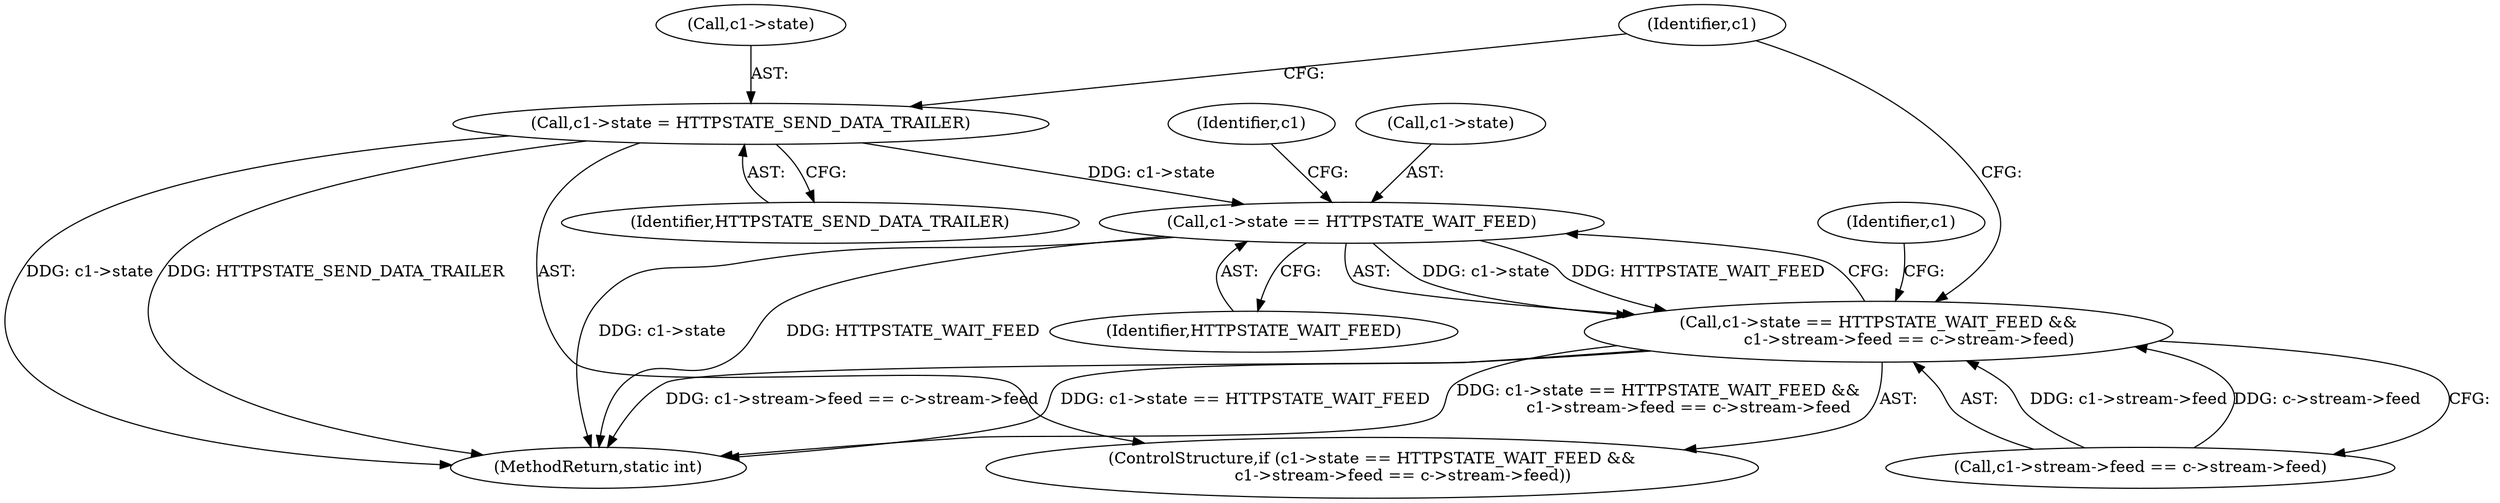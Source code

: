 digraph "0_FFmpeg_a5d25faa3f4b18dac737fdb35d0dd68eb0dc2156@pointer" {
"1000694" [label="(Call,c1->state == HTTPSTATE_WAIT_FEED)"];
"1000710" [label="(Call,c1->state = HTTPSTATE_SEND_DATA_TRAILER)"];
"1000693" [label="(Call,c1->state == HTTPSTATE_WAIT_FEED &&\n            c1->stream->feed == c->stream->feed)"];
"1000687" [label="(Identifier,c1)"];
"1000693" [label="(Call,c1->state == HTTPSTATE_WAIT_FEED &&\n            c1->stream->feed == c->stream->feed)"];
"1000695" [label="(Call,c1->state)"];
"1000694" [label="(Call,c1->state == HTTPSTATE_WAIT_FEED)"];
"1000698" [label="(Identifier,HTTPSTATE_WAIT_FEED)"];
"1000711" [label="(Call,c1->state)"];
"1000692" [label="(ControlStructure,if (c1->state == HTTPSTATE_WAIT_FEED &&\n            c1->stream->feed == c->stream->feed))"];
"1000699" [label="(Call,c1->stream->feed == c->stream->feed)"];
"1000712" [label="(Identifier,c1)"];
"1000710" [label="(Call,c1->state = HTTPSTATE_SEND_DATA_TRAILER)"];
"1000714" [label="(Identifier,HTTPSTATE_SEND_DATA_TRAILER)"];
"1000702" [label="(Identifier,c1)"];
"1000718" [label="(MethodReturn,static int)"];
"1000694" -> "1000693"  [label="AST: "];
"1000694" -> "1000698"  [label="CFG: "];
"1000695" -> "1000694"  [label="AST: "];
"1000698" -> "1000694"  [label="AST: "];
"1000702" -> "1000694"  [label="CFG: "];
"1000693" -> "1000694"  [label="CFG: "];
"1000694" -> "1000718"  [label="DDG: c1->state"];
"1000694" -> "1000718"  [label="DDG: HTTPSTATE_WAIT_FEED"];
"1000694" -> "1000693"  [label="DDG: c1->state"];
"1000694" -> "1000693"  [label="DDG: HTTPSTATE_WAIT_FEED"];
"1000710" -> "1000694"  [label="DDG: c1->state"];
"1000710" -> "1000692"  [label="AST: "];
"1000710" -> "1000714"  [label="CFG: "];
"1000711" -> "1000710"  [label="AST: "];
"1000714" -> "1000710"  [label="AST: "];
"1000687" -> "1000710"  [label="CFG: "];
"1000710" -> "1000718"  [label="DDG: HTTPSTATE_SEND_DATA_TRAILER"];
"1000710" -> "1000718"  [label="DDG: c1->state"];
"1000693" -> "1000692"  [label="AST: "];
"1000693" -> "1000699"  [label="CFG: "];
"1000699" -> "1000693"  [label="AST: "];
"1000712" -> "1000693"  [label="CFG: "];
"1000687" -> "1000693"  [label="CFG: "];
"1000693" -> "1000718"  [label="DDG: c1->state == HTTPSTATE_WAIT_FEED &&\n            c1->stream->feed == c->stream->feed"];
"1000693" -> "1000718"  [label="DDG: c1->stream->feed == c->stream->feed"];
"1000693" -> "1000718"  [label="DDG: c1->state == HTTPSTATE_WAIT_FEED"];
"1000699" -> "1000693"  [label="DDG: c1->stream->feed"];
"1000699" -> "1000693"  [label="DDG: c->stream->feed"];
}

